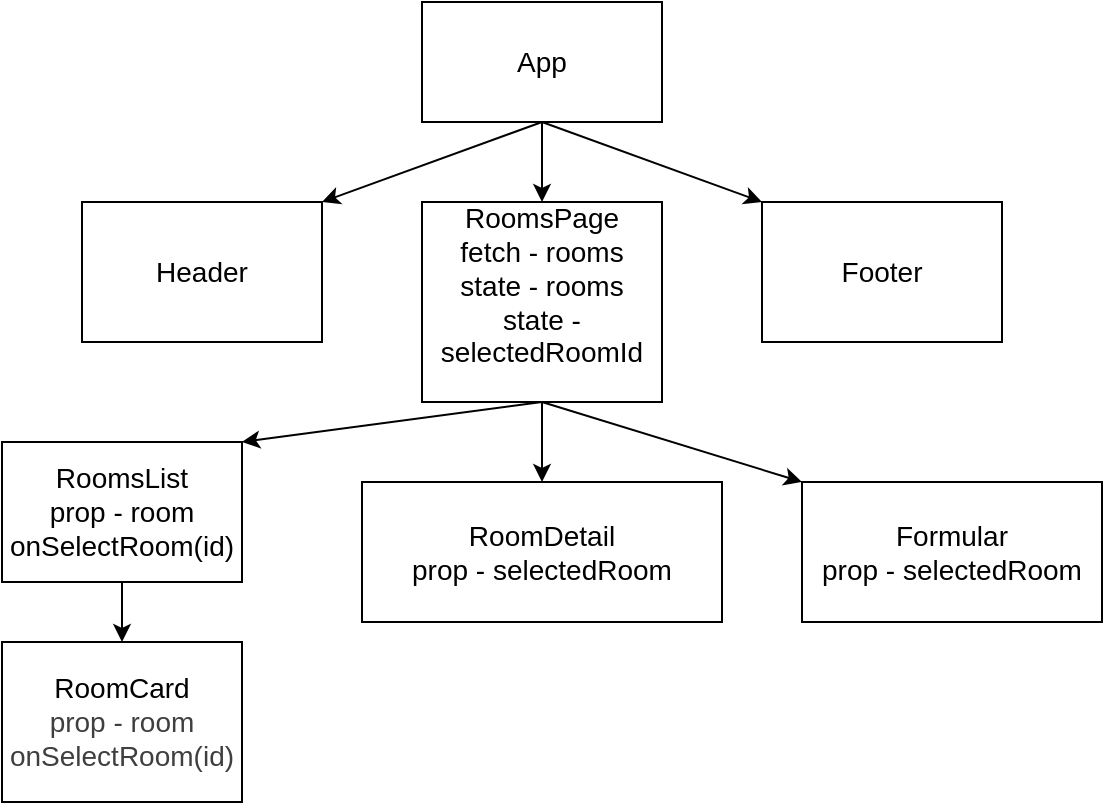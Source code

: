 <mxfile>
    <diagram id="x6ZfQMEUDZd0AlunQFmJ" name="Page-1">
        <mxGraphModel dx="1359" dy="530" grid="1" gridSize="10" guides="1" tooltips="1" connect="1" arrows="1" fold="1" page="1" pageScale="1" pageWidth="827" pageHeight="1169" math="0" shadow="0">
            <root>
                <mxCell id="0"/>
                <mxCell id="1" parent="0"/>
                <mxCell id="6" style="edgeStyle=none;html=1;exitX=0.5;exitY=1;exitDx=0;exitDy=0;entryX=0.5;entryY=0;entryDx=0;entryDy=0;" edge="1" parent="1" source="2" target="3">
                    <mxGeometry relative="1" as="geometry"/>
                </mxCell>
                <mxCell id="7" style="edgeStyle=none;html=1;exitX=0.5;exitY=1;exitDx=0;exitDy=0;entryX=0;entryY=0;entryDx=0;entryDy=0;" edge="1" parent="1" source="2" target="4">
                    <mxGeometry relative="1" as="geometry"/>
                </mxCell>
                <mxCell id="8" style="edgeStyle=none;html=1;exitX=0.5;exitY=1;exitDx=0;exitDy=0;entryX=1;entryY=0;entryDx=0;entryDy=0;" edge="1" parent="1" source="2" target="5">
                    <mxGeometry relative="1" as="geometry"/>
                </mxCell>
                <mxCell id="2" value="&lt;font style=&quot;font-size: 14px;&quot;&gt;App&lt;/font&gt;" style="rounded=0;whiteSpace=wrap;html=1;" vertex="1" parent="1">
                    <mxGeometry x="260" y="120" width="120" height="60" as="geometry"/>
                </mxCell>
                <mxCell id="12" style="edgeStyle=none;html=1;exitX=0.5;exitY=1;exitDx=0;exitDy=0;entryX=1;entryY=0;entryDx=0;entryDy=0;" edge="1" parent="1" source="3" target="11">
                    <mxGeometry relative="1" as="geometry"/>
                </mxCell>
                <mxCell id="3" value="&lt;span style=&quot;font-size: 14px;&quot;&gt;RoomsPage&lt;br&gt;fetch - rooms&lt;br&gt;state - rooms&lt;br&gt;state - selectedRoomId&lt;/span&gt;&lt;div&gt;&lt;span style=&quot;font-size: 14px;&quot;&gt;&lt;br&gt;&lt;/span&gt;&lt;/div&gt;" style="rounded=0;whiteSpace=wrap;html=1;" vertex="1" parent="1">
                    <mxGeometry x="260" y="220" width="120" height="100" as="geometry"/>
                </mxCell>
                <mxCell id="4" value="&lt;font style=&quot;font-size: 14px;&quot;&gt;Footer&lt;/font&gt;" style="rounded=0;whiteSpace=wrap;html=1;" vertex="1" parent="1">
                    <mxGeometry x="430" y="220" width="120" height="70" as="geometry"/>
                </mxCell>
                <mxCell id="5" value="&lt;font style=&quot;font-size: 14px;&quot;&gt;Header&lt;/font&gt;" style="rounded=0;whiteSpace=wrap;html=1;" vertex="1" parent="1">
                    <mxGeometry x="90" y="220" width="120" height="70" as="geometry"/>
                </mxCell>
                <mxCell id="19" style="edgeStyle=none;html=1;exitX=0.5;exitY=1;exitDx=0;exitDy=0;entryX=0.5;entryY=0;entryDx=0;entryDy=0;" edge="1" parent="1" source="3" target="16">
                    <mxGeometry relative="1" as="geometry">
                        <mxPoint x="319" y="290" as="sourcePoint"/>
                    </mxGeometry>
                </mxCell>
                <mxCell id="20" style="edgeStyle=none;html=1;exitX=0.5;exitY=1;exitDx=0;exitDy=0;entryX=0;entryY=0;entryDx=0;entryDy=0;" edge="1" parent="1" source="3" target="18">
                    <mxGeometry relative="1" as="geometry">
                        <mxPoint x="319" y="290" as="sourcePoint"/>
                    </mxGeometry>
                </mxCell>
                <mxCell id="15" style="edgeStyle=none;html=1;exitX=0.5;exitY=1;exitDx=0;exitDy=0;entryX=0.5;entryY=0;entryDx=0;entryDy=0;" edge="1" parent="1" source="11" target="14">
                    <mxGeometry relative="1" as="geometry"/>
                </mxCell>
                <mxCell id="11" value="&lt;font style=&quot;font-size: 14px;&quot;&gt;RoomsList&lt;br&gt;prop - room&lt;br&gt;onSelectRoom(id)&lt;/font&gt;" style="rounded=0;whiteSpace=wrap;html=1;" vertex="1" parent="1">
                    <mxGeometry x="50" y="340" width="120" height="70" as="geometry"/>
                </mxCell>
                <mxCell id="14" value="&lt;font style=&quot;font-size: 14px;&quot;&gt;RoomCard&lt;br&gt;&lt;span style=&quot;color: rgb(63, 63, 63);&quot;&gt;prop - room onSelectRoom(id)&lt;/span&gt;&lt;/font&gt;" style="rounded=0;whiteSpace=wrap;html=1;" vertex="1" parent="1">
                    <mxGeometry x="50" y="440" width="120" height="80" as="geometry"/>
                </mxCell>
                <mxCell id="16" value="&lt;font style=&quot;font-size: 14px;&quot;&gt;RoomDetail&lt;br&gt;prop - selectedRoom&lt;/font&gt;" style="rounded=0;whiteSpace=wrap;html=1;" vertex="1" parent="1">
                    <mxGeometry x="230" y="360" width="180" height="70" as="geometry"/>
                </mxCell>
                <mxCell id="18" value="&lt;font style=&quot;font-size: 14px;&quot;&gt;Formular&lt;br&gt;prop - selectedRoom&lt;/font&gt;" style="rounded=0;whiteSpace=wrap;html=1;" vertex="1" parent="1">
                    <mxGeometry x="450" y="360" width="150" height="70" as="geometry"/>
                </mxCell>
            </root>
        </mxGraphModel>
    </diagram>
</mxfile>